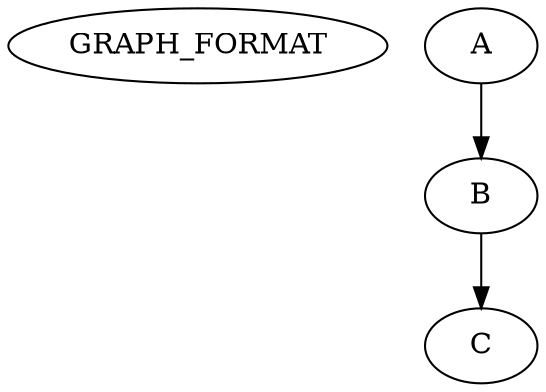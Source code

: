 
#include "doc/graphs/header.dot"

digraph dsp
{               
    GRAPH_FORMAT;
    
    A -> B -> C;
}
